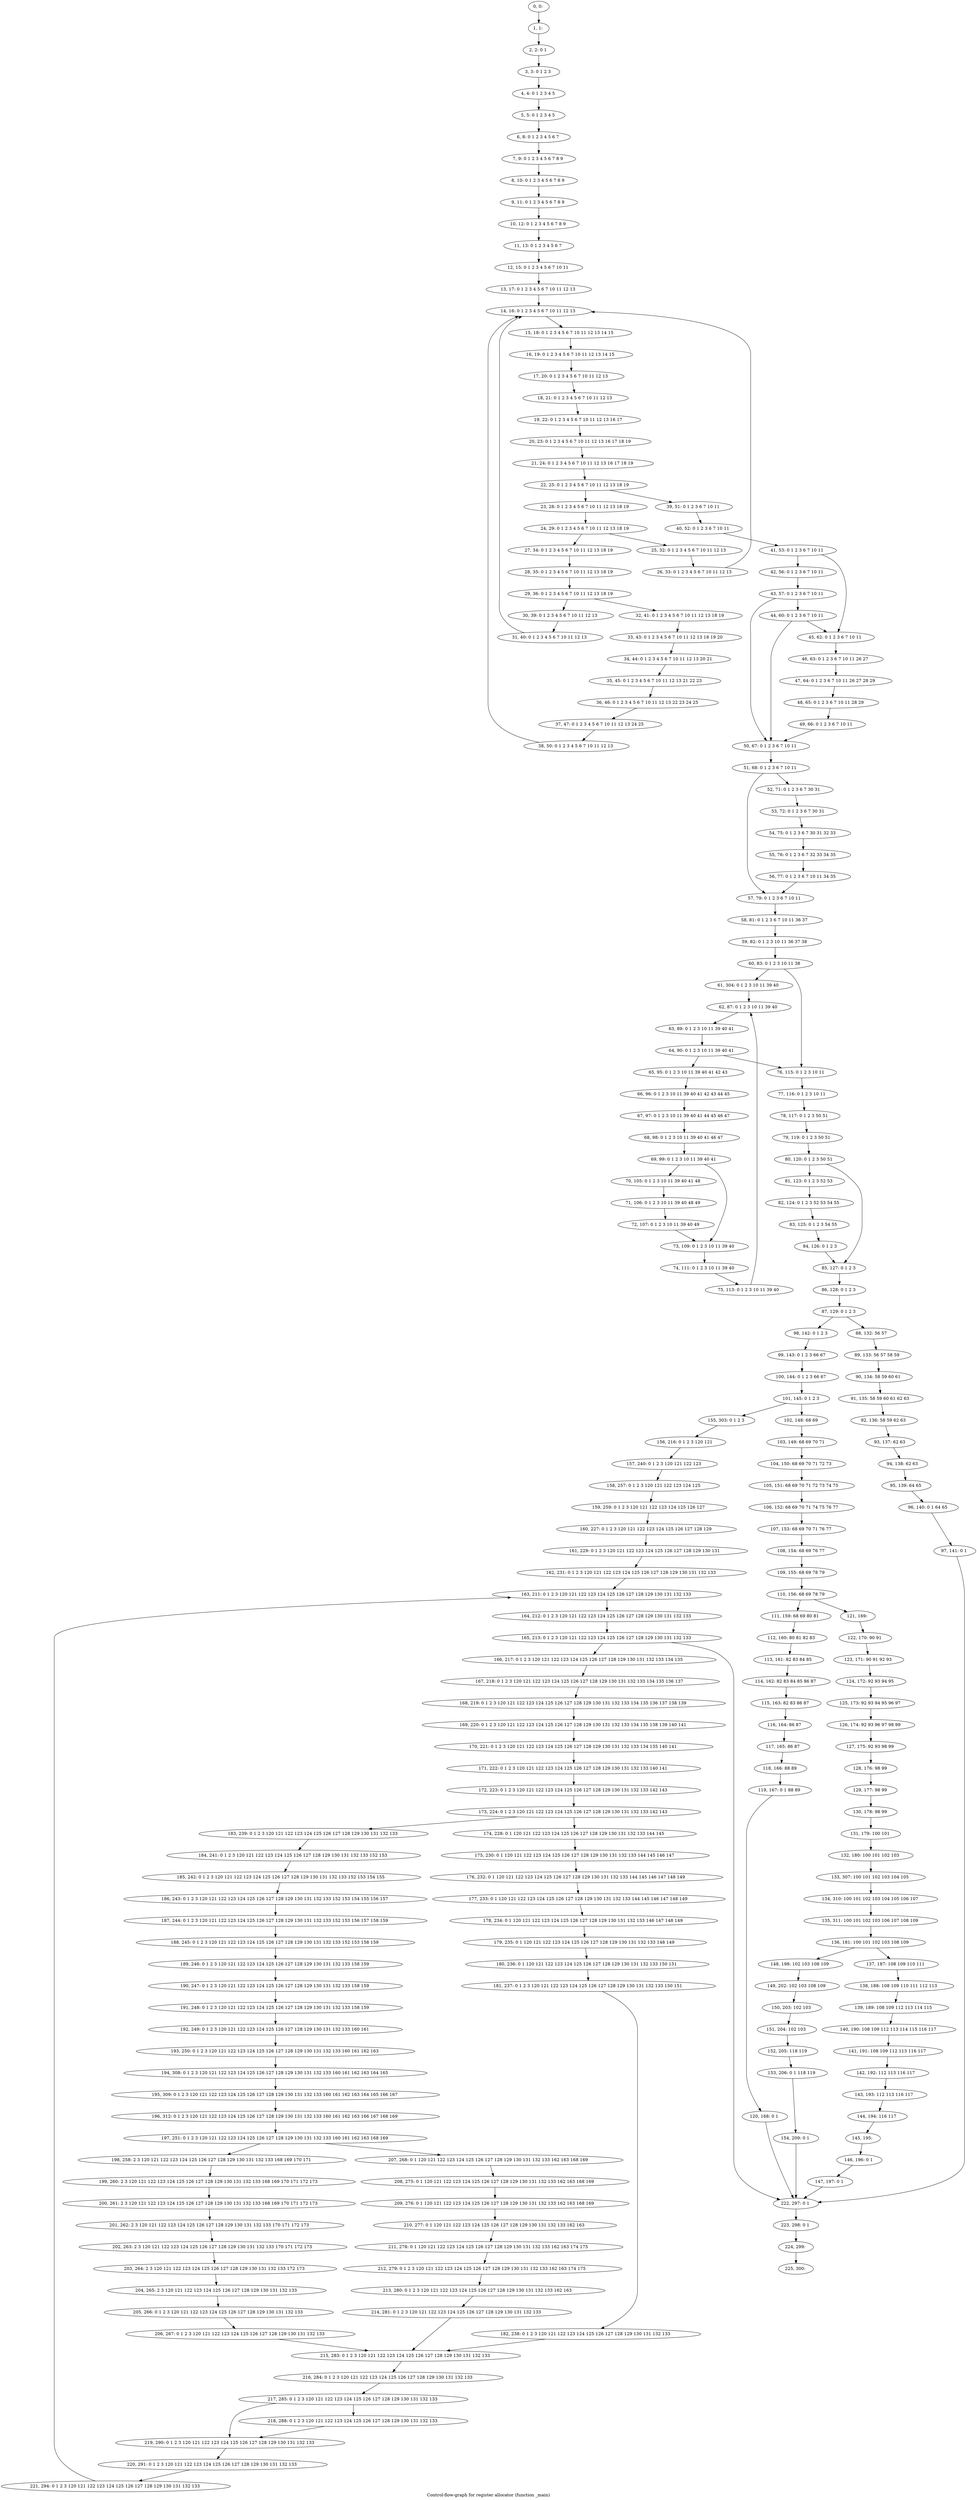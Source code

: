 digraph G {
graph [label="Control-flow-graph for register allocator (function _main)"]
0[label="0, 0: "];
1[label="1, 1: "];
2[label="2, 2: 0 1 "];
3[label="3, 3: 0 1 2 3 "];
4[label="4, 4: 0 1 2 3 4 5 "];
5[label="5, 5: 0 1 2 3 4 5 "];
6[label="6, 8: 0 1 2 3 4 5 6 7 "];
7[label="7, 9: 0 1 2 3 4 5 6 7 8 9 "];
8[label="8, 10: 0 1 2 3 4 5 6 7 8 9 "];
9[label="9, 11: 0 1 2 3 4 5 6 7 8 9 "];
10[label="10, 12: 0 1 2 3 4 5 6 7 8 9 "];
11[label="11, 13: 0 1 2 3 4 5 6 7 "];
12[label="12, 15: 0 1 2 3 4 5 6 7 10 11 "];
13[label="13, 17: 0 1 2 3 4 5 6 7 10 11 12 13 "];
14[label="14, 16: 0 1 2 3 4 5 6 7 10 11 12 13 "];
15[label="15, 18: 0 1 2 3 4 5 6 7 10 11 12 13 14 15 "];
16[label="16, 19: 0 1 2 3 4 5 6 7 10 11 12 13 14 15 "];
17[label="17, 20: 0 1 2 3 4 5 6 7 10 11 12 13 "];
18[label="18, 21: 0 1 2 3 4 5 6 7 10 11 12 13 "];
19[label="19, 22: 0 1 2 3 4 5 6 7 10 11 12 13 16 17 "];
20[label="20, 23: 0 1 2 3 4 5 6 7 10 11 12 13 16 17 18 19 "];
21[label="21, 24: 0 1 2 3 4 5 6 7 10 11 12 13 16 17 18 19 "];
22[label="22, 25: 0 1 2 3 4 5 6 7 10 11 12 13 18 19 "];
23[label="23, 28: 0 1 2 3 4 5 6 7 10 11 12 13 18 19 "];
24[label="24, 29: 0 1 2 3 4 5 6 7 10 11 12 13 18 19 "];
25[label="25, 32: 0 1 2 3 4 5 6 7 10 11 12 13 "];
26[label="26, 33: 0 1 2 3 4 5 6 7 10 11 12 13 "];
27[label="27, 34: 0 1 2 3 4 5 6 7 10 11 12 13 18 19 "];
28[label="28, 35: 0 1 2 3 4 5 6 7 10 11 12 13 18 19 "];
29[label="29, 36: 0 1 2 3 4 5 6 7 10 11 12 13 18 19 "];
30[label="30, 39: 0 1 2 3 4 5 6 7 10 11 12 13 "];
31[label="31, 40: 0 1 2 3 4 5 6 7 10 11 12 13 "];
32[label="32, 41: 0 1 2 3 4 5 6 7 10 11 12 13 18 19 "];
33[label="33, 43: 0 1 2 3 4 5 6 7 10 11 12 13 18 19 20 "];
34[label="34, 44: 0 1 2 3 4 5 6 7 10 11 12 13 20 21 "];
35[label="35, 45: 0 1 2 3 4 5 6 7 10 11 12 13 21 22 23 "];
36[label="36, 46: 0 1 2 3 4 5 6 7 10 11 12 13 22 23 24 25 "];
37[label="37, 47: 0 1 2 3 4 5 6 7 10 11 12 13 24 25 "];
38[label="38, 50: 0 1 2 3 4 5 6 7 10 11 12 13 "];
39[label="39, 51: 0 1 2 3 6 7 10 11 "];
40[label="40, 52: 0 1 2 3 6 7 10 11 "];
41[label="41, 53: 0 1 2 3 6 7 10 11 "];
42[label="42, 56: 0 1 2 3 6 7 10 11 "];
43[label="43, 57: 0 1 2 3 6 7 10 11 "];
44[label="44, 60: 0 1 2 3 6 7 10 11 "];
45[label="45, 62: 0 1 2 3 6 7 10 11 "];
46[label="46, 63: 0 1 2 3 6 7 10 11 26 27 "];
47[label="47, 64: 0 1 2 3 6 7 10 11 26 27 28 29 "];
48[label="48, 65: 0 1 2 3 6 7 10 11 28 29 "];
49[label="49, 66: 0 1 2 3 6 7 10 11 "];
50[label="50, 67: 0 1 2 3 6 7 10 11 "];
51[label="51, 68: 0 1 2 3 6 7 10 11 "];
52[label="52, 71: 0 1 2 3 6 7 30 31 "];
53[label="53, 72: 0 1 2 3 6 7 30 31 "];
54[label="54, 75: 0 1 2 3 6 7 30 31 32 33 "];
55[label="55, 76: 0 1 2 3 6 7 32 33 34 35 "];
56[label="56, 77: 0 1 2 3 6 7 10 11 34 35 "];
57[label="57, 79: 0 1 2 3 6 7 10 11 "];
58[label="58, 81: 0 1 2 3 6 7 10 11 36 37 "];
59[label="59, 82: 0 1 2 3 10 11 36 37 38 "];
60[label="60, 83: 0 1 2 3 10 11 38 "];
61[label="61, 304: 0 1 2 3 10 11 39 40 "];
62[label="62, 87: 0 1 2 3 10 11 39 40 "];
63[label="63, 89: 0 1 2 3 10 11 39 40 41 "];
64[label="64, 90: 0 1 2 3 10 11 39 40 41 "];
65[label="65, 95: 0 1 2 3 10 11 39 40 41 42 43 "];
66[label="66, 96: 0 1 2 3 10 11 39 40 41 42 43 44 45 "];
67[label="67, 97: 0 1 2 3 10 11 39 40 41 44 45 46 47 "];
68[label="68, 98: 0 1 2 3 10 11 39 40 41 46 47 "];
69[label="69, 99: 0 1 2 3 10 11 39 40 41 "];
70[label="70, 105: 0 1 2 3 10 11 39 40 41 48 "];
71[label="71, 106: 0 1 2 3 10 11 39 40 48 49 "];
72[label="72, 107: 0 1 2 3 10 11 39 40 49 "];
73[label="73, 109: 0 1 2 3 10 11 39 40 "];
74[label="74, 111: 0 1 2 3 10 11 39 40 "];
75[label="75, 113: 0 1 2 3 10 11 39 40 "];
76[label="76, 115: 0 1 2 3 10 11 "];
77[label="77, 116: 0 1 2 3 10 11 "];
78[label="78, 117: 0 1 2 3 50 51 "];
79[label="79, 119: 0 1 2 3 50 51 "];
80[label="80, 120: 0 1 2 3 50 51 "];
81[label="81, 123: 0 1 2 3 52 53 "];
82[label="82, 124: 0 1 2 3 52 53 54 55 "];
83[label="83, 125: 0 1 2 3 54 55 "];
84[label="84, 126: 0 1 2 3 "];
85[label="85, 127: 0 1 2 3 "];
86[label="86, 128: 0 1 2 3 "];
87[label="87, 129: 0 1 2 3 "];
88[label="88, 132: 56 57 "];
89[label="89, 133: 56 57 58 59 "];
90[label="90, 134: 58 59 60 61 "];
91[label="91, 135: 58 59 60 61 62 63 "];
92[label="92, 136: 58 59 62 63 "];
93[label="93, 137: 62 63 "];
94[label="94, 138: 62 63 "];
95[label="95, 139: 64 65 "];
96[label="96, 140: 0 1 64 65 "];
97[label="97, 141: 0 1 "];
98[label="98, 142: 0 1 2 3 "];
99[label="99, 143: 0 1 2 3 66 67 "];
100[label="100, 144: 0 1 2 3 66 67 "];
101[label="101, 145: 0 1 2 3 "];
102[label="102, 148: 68 69 "];
103[label="103, 149: 68 69 70 71 "];
104[label="104, 150: 68 69 70 71 72 73 "];
105[label="105, 151: 68 69 70 71 72 73 74 75 "];
106[label="106, 152: 68 69 70 71 74 75 76 77 "];
107[label="107, 153: 68 69 70 71 76 77 "];
108[label="108, 154: 68 69 76 77 "];
109[label="109, 155: 68 69 78 79 "];
110[label="110, 156: 68 69 78 79 "];
111[label="111, 159: 68 69 80 81 "];
112[label="112, 160: 80 81 82 83 "];
113[label="113, 161: 82 83 84 85 "];
114[label="114, 162: 82 83 84 85 86 87 "];
115[label="115, 163: 82 83 86 87 "];
116[label="116, 164: 86 87 "];
117[label="117, 165: 86 87 "];
118[label="118, 166: 88 89 "];
119[label="119, 167: 0 1 88 89 "];
120[label="120, 168: 0 1 "];
121[label="121, 169: "];
122[label="122, 170: 90 91 "];
123[label="123, 171: 90 91 92 93 "];
124[label="124, 172: 92 93 94 95 "];
125[label="125, 173: 92 93 94 95 96 97 "];
126[label="126, 174: 92 93 96 97 98 99 "];
127[label="127, 175: 92 93 98 99 "];
128[label="128, 176: 98 99 "];
129[label="129, 177: 98 99 "];
130[label="130, 178: 98 99 "];
131[label="131, 179: 100 101 "];
132[label="132, 180: 100 101 102 103 "];
133[label="133, 307: 100 101 102 103 104 105 "];
134[label="134, 310: 100 101 102 103 104 105 106 107 "];
135[label="135, 311: 100 101 102 103 106 107 108 109 "];
136[label="136, 181: 100 101 102 103 108 109 "];
137[label="137, 187: 108 109 110 111 "];
138[label="138, 188: 108 109 110 111 112 113 "];
139[label="139, 189: 108 109 112 113 114 115 "];
140[label="140, 190: 108 109 112 113 114 115 116 117 "];
141[label="141, 191: 108 109 112 113 116 117 "];
142[label="142, 192: 112 113 116 117 "];
143[label="143, 193: 112 113 116 117 "];
144[label="144, 194: 116 117 "];
145[label="145, 195: "];
146[label="146, 196: 0 1 "];
147[label="147, 197: 0 1 "];
148[label="148, 198: 102 103 108 109 "];
149[label="149, 202: 102 103 108 109 "];
150[label="150, 203: 102 103 "];
151[label="151, 204: 102 103 "];
152[label="152, 205: 118 119 "];
153[label="153, 206: 0 1 118 119 "];
154[label="154, 209: 0 1 "];
155[label="155, 303: 0 1 2 3 "];
156[label="156, 216: 0 1 2 3 120 121 "];
157[label="157, 240: 0 1 2 3 120 121 122 123 "];
158[label="158, 257: 0 1 2 3 120 121 122 123 124 125 "];
159[label="159, 259: 0 1 2 3 120 121 122 123 124 125 126 127 "];
160[label="160, 227: 0 1 2 3 120 121 122 123 124 125 126 127 128 129 "];
161[label="161, 229: 0 1 2 3 120 121 122 123 124 125 126 127 128 129 130 131 "];
162[label="162, 231: 0 1 2 3 120 121 122 123 124 125 126 127 128 129 130 131 132 133 "];
163[label="163, 211: 0 1 2 3 120 121 122 123 124 125 126 127 128 129 130 131 132 133 "];
164[label="164, 212: 0 1 2 3 120 121 122 123 124 125 126 127 128 129 130 131 132 133 "];
165[label="165, 213: 0 1 2 3 120 121 122 123 124 125 126 127 128 129 130 131 132 133 "];
166[label="166, 217: 0 1 2 3 120 121 122 123 124 125 126 127 128 129 130 131 132 133 134 135 "];
167[label="167, 218: 0 1 2 3 120 121 122 123 124 125 126 127 128 129 130 131 132 133 134 135 136 137 "];
168[label="168, 219: 0 1 2 3 120 121 122 123 124 125 126 127 128 129 130 131 132 133 134 135 136 137 138 139 "];
169[label="169, 220: 0 1 2 3 120 121 122 123 124 125 126 127 128 129 130 131 132 133 134 135 138 139 140 141 "];
170[label="170, 221: 0 1 2 3 120 121 122 123 124 125 126 127 128 129 130 131 132 133 134 135 140 141 "];
171[label="171, 222: 0 1 2 3 120 121 122 123 124 125 126 127 128 129 130 131 132 133 140 141 "];
172[label="172, 223: 0 1 2 3 120 121 122 123 124 125 126 127 128 129 130 131 132 133 142 143 "];
173[label="173, 224: 0 1 2 3 120 121 122 123 124 125 126 127 128 129 130 131 132 133 142 143 "];
174[label="174, 228: 0 1 120 121 122 123 124 125 126 127 128 129 130 131 132 133 144 145 "];
175[label="175, 230: 0 1 120 121 122 123 124 125 126 127 128 129 130 131 132 133 144 145 146 147 "];
176[label="176, 232: 0 1 120 121 122 123 124 125 126 127 128 129 130 131 132 133 144 145 146 147 148 149 "];
177[label="177, 233: 0 1 120 121 122 123 124 125 126 127 128 129 130 131 132 133 144 145 146 147 148 149 "];
178[label="178, 234: 0 1 120 121 122 123 124 125 126 127 128 129 130 131 132 133 146 147 148 149 "];
179[label="179, 235: 0 1 120 121 122 123 124 125 126 127 128 129 130 131 132 133 148 149 "];
180[label="180, 236: 0 1 120 121 122 123 124 125 126 127 128 129 130 131 132 133 150 151 "];
181[label="181, 237: 0 1 2 3 120 121 122 123 124 125 126 127 128 129 130 131 132 133 150 151 "];
182[label="182, 238: 0 1 2 3 120 121 122 123 124 125 126 127 128 129 130 131 132 133 "];
183[label="183, 239: 0 1 2 3 120 121 122 123 124 125 126 127 128 129 130 131 132 133 "];
184[label="184, 241: 0 1 2 3 120 121 122 123 124 125 126 127 128 129 130 131 132 133 152 153 "];
185[label="185, 242: 0 1 2 3 120 121 122 123 124 125 126 127 128 129 130 131 132 133 152 153 154 155 "];
186[label="186, 243: 0 1 2 3 120 121 122 123 124 125 126 127 128 129 130 131 132 133 152 153 154 155 156 157 "];
187[label="187, 244: 0 1 2 3 120 121 122 123 124 125 126 127 128 129 130 131 132 133 152 153 156 157 158 159 "];
188[label="188, 245: 0 1 2 3 120 121 122 123 124 125 126 127 128 129 130 131 132 133 152 153 158 159 "];
189[label="189, 246: 0 1 2 3 120 121 122 123 124 125 126 127 128 129 130 131 132 133 158 159 "];
190[label="190, 247: 0 1 2 3 120 121 122 123 124 125 126 127 128 129 130 131 132 133 158 159 "];
191[label="191, 248: 0 1 2 3 120 121 122 123 124 125 126 127 128 129 130 131 132 133 158 159 "];
192[label="192, 249: 0 1 2 3 120 121 122 123 124 125 126 127 128 129 130 131 132 133 160 161 "];
193[label="193, 250: 0 1 2 3 120 121 122 123 124 125 126 127 128 129 130 131 132 133 160 161 162 163 "];
194[label="194, 308: 0 1 2 3 120 121 122 123 124 125 126 127 128 129 130 131 132 133 160 161 162 163 164 165 "];
195[label="195, 309: 0 1 2 3 120 121 122 123 124 125 126 127 128 129 130 131 132 133 160 161 162 163 164 165 166 167 "];
196[label="196, 312: 0 1 2 3 120 121 122 123 124 125 126 127 128 129 130 131 132 133 160 161 162 163 166 167 168 169 "];
197[label="197, 251: 0 1 2 3 120 121 122 123 124 125 126 127 128 129 130 131 132 133 160 161 162 163 168 169 "];
198[label="198, 258: 2 3 120 121 122 123 124 125 126 127 128 129 130 131 132 133 168 169 170 171 "];
199[label="199, 260: 2 3 120 121 122 123 124 125 126 127 128 129 130 131 132 133 168 169 170 171 172 173 "];
200[label="200, 261: 2 3 120 121 122 123 124 125 126 127 128 129 130 131 132 133 168 169 170 171 172 173 "];
201[label="201, 262: 2 3 120 121 122 123 124 125 126 127 128 129 130 131 132 133 170 171 172 173 "];
202[label="202, 263: 2 3 120 121 122 123 124 125 126 127 128 129 130 131 132 133 170 171 172 173 "];
203[label="203, 264: 2 3 120 121 122 123 124 125 126 127 128 129 130 131 132 133 172 173 "];
204[label="204, 265: 2 3 120 121 122 123 124 125 126 127 128 129 130 131 132 133 "];
205[label="205, 266: 0 1 2 3 120 121 122 123 124 125 126 127 128 129 130 131 132 133 "];
206[label="206, 267: 0 1 2 3 120 121 122 123 124 125 126 127 128 129 130 131 132 133 "];
207[label="207, 268: 0 1 120 121 122 123 124 125 126 127 128 129 130 131 132 133 162 163 168 169 "];
208[label="208, 275: 0 1 120 121 122 123 124 125 126 127 128 129 130 131 132 133 162 163 168 169 "];
209[label="209, 276: 0 1 120 121 122 123 124 125 126 127 128 129 130 131 132 133 162 163 168 169 "];
210[label="210, 277: 0 1 120 121 122 123 124 125 126 127 128 129 130 131 132 133 162 163 "];
211[label="211, 278: 0 1 120 121 122 123 124 125 126 127 128 129 130 131 132 133 162 163 174 175 "];
212[label="212, 279: 0 1 2 3 120 121 122 123 124 125 126 127 128 129 130 131 132 133 162 163 174 175 "];
213[label="213, 280: 0 1 2 3 120 121 122 123 124 125 126 127 128 129 130 131 132 133 162 163 "];
214[label="214, 281: 0 1 2 3 120 121 122 123 124 125 126 127 128 129 130 131 132 133 "];
215[label="215, 283: 0 1 2 3 120 121 122 123 124 125 126 127 128 129 130 131 132 133 "];
216[label="216, 284: 0 1 2 3 120 121 122 123 124 125 126 127 128 129 130 131 132 133 "];
217[label="217, 285: 0 1 2 3 120 121 122 123 124 125 126 127 128 129 130 131 132 133 "];
218[label="218, 288: 0 1 2 3 120 121 122 123 124 125 126 127 128 129 130 131 132 133 "];
219[label="219, 290: 0 1 2 3 120 121 122 123 124 125 126 127 128 129 130 131 132 133 "];
220[label="220, 291: 0 1 2 3 120 121 122 123 124 125 126 127 128 129 130 131 132 133 "];
221[label="221, 294: 0 1 2 3 120 121 122 123 124 125 126 127 128 129 130 131 132 133 "];
222[label="222, 297: 0 1 "];
223[label="223, 298: 0 1 "];
224[label="224, 299: "];
225[label="225, 300: "];
0->1 ;
1->2 ;
2->3 ;
3->4 ;
4->5 ;
5->6 ;
6->7 ;
7->8 ;
8->9 ;
9->10 ;
10->11 ;
11->12 ;
12->13 ;
13->14 ;
14->15 ;
15->16 ;
16->17 ;
17->18 ;
18->19 ;
19->20 ;
20->21 ;
21->22 ;
22->23 ;
22->39 ;
23->24 ;
24->25 ;
24->27 ;
25->26 ;
26->14 ;
27->28 ;
28->29 ;
29->30 ;
29->32 ;
30->31 ;
31->14 ;
32->33 ;
33->34 ;
34->35 ;
35->36 ;
36->37 ;
37->38 ;
38->14 ;
39->40 ;
40->41 ;
41->42 ;
41->45 ;
42->43 ;
43->44 ;
43->50 ;
44->45 ;
44->50 ;
45->46 ;
46->47 ;
47->48 ;
48->49 ;
49->50 ;
50->51 ;
51->52 ;
51->57 ;
52->53 ;
53->54 ;
54->55 ;
55->56 ;
56->57 ;
57->58 ;
58->59 ;
59->60 ;
60->61 ;
60->76 ;
61->62 ;
62->63 ;
63->64 ;
64->65 ;
64->76 ;
65->66 ;
66->67 ;
67->68 ;
68->69 ;
69->70 ;
69->73 ;
70->71 ;
71->72 ;
72->73 ;
73->74 ;
74->75 ;
75->62 ;
76->77 ;
77->78 ;
78->79 ;
79->80 ;
80->81 ;
80->85 ;
81->82 ;
82->83 ;
83->84 ;
84->85 ;
85->86 ;
86->87 ;
87->88 ;
87->98 ;
88->89 ;
89->90 ;
90->91 ;
91->92 ;
92->93 ;
93->94 ;
94->95 ;
95->96 ;
96->97 ;
97->222 ;
98->99 ;
99->100 ;
100->101 ;
101->102 ;
101->155 ;
102->103 ;
103->104 ;
104->105 ;
105->106 ;
106->107 ;
107->108 ;
108->109 ;
109->110 ;
110->111 ;
110->121 ;
111->112 ;
112->113 ;
113->114 ;
114->115 ;
115->116 ;
116->117 ;
117->118 ;
118->119 ;
119->120 ;
120->222 ;
121->122 ;
122->123 ;
123->124 ;
124->125 ;
125->126 ;
126->127 ;
127->128 ;
128->129 ;
129->130 ;
130->131 ;
131->132 ;
132->133 ;
133->134 ;
134->135 ;
135->136 ;
136->137 ;
136->148 ;
137->138 ;
138->139 ;
139->140 ;
140->141 ;
141->142 ;
142->143 ;
143->144 ;
144->145 ;
145->146 ;
146->147 ;
147->222 ;
148->149 ;
149->150 ;
150->151 ;
151->152 ;
152->153 ;
153->154 ;
154->222 ;
155->156 ;
156->157 ;
157->158 ;
158->159 ;
159->160 ;
160->161 ;
161->162 ;
162->163 ;
163->164 ;
164->165 ;
165->166 ;
165->222 ;
166->167 ;
167->168 ;
168->169 ;
169->170 ;
170->171 ;
171->172 ;
172->173 ;
173->174 ;
173->183 ;
174->175 ;
175->176 ;
176->177 ;
177->178 ;
178->179 ;
179->180 ;
180->181 ;
181->182 ;
182->215 ;
183->184 ;
184->185 ;
185->186 ;
186->187 ;
187->188 ;
188->189 ;
189->190 ;
190->191 ;
191->192 ;
192->193 ;
193->194 ;
194->195 ;
195->196 ;
196->197 ;
197->198 ;
197->207 ;
198->199 ;
199->200 ;
200->201 ;
201->202 ;
202->203 ;
203->204 ;
204->205 ;
205->206 ;
206->215 ;
207->208 ;
208->209 ;
209->210 ;
210->211 ;
211->212 ;
212->213 ;
213->214 ;
214->215 ;
215->216 ;
216->217 ;
217->218 ;
217->219 ;
218->219 ;
219->220 ;
220->221 ;
221->163 ;
222->223 ;
223->224 ;
224->225 ;
}
